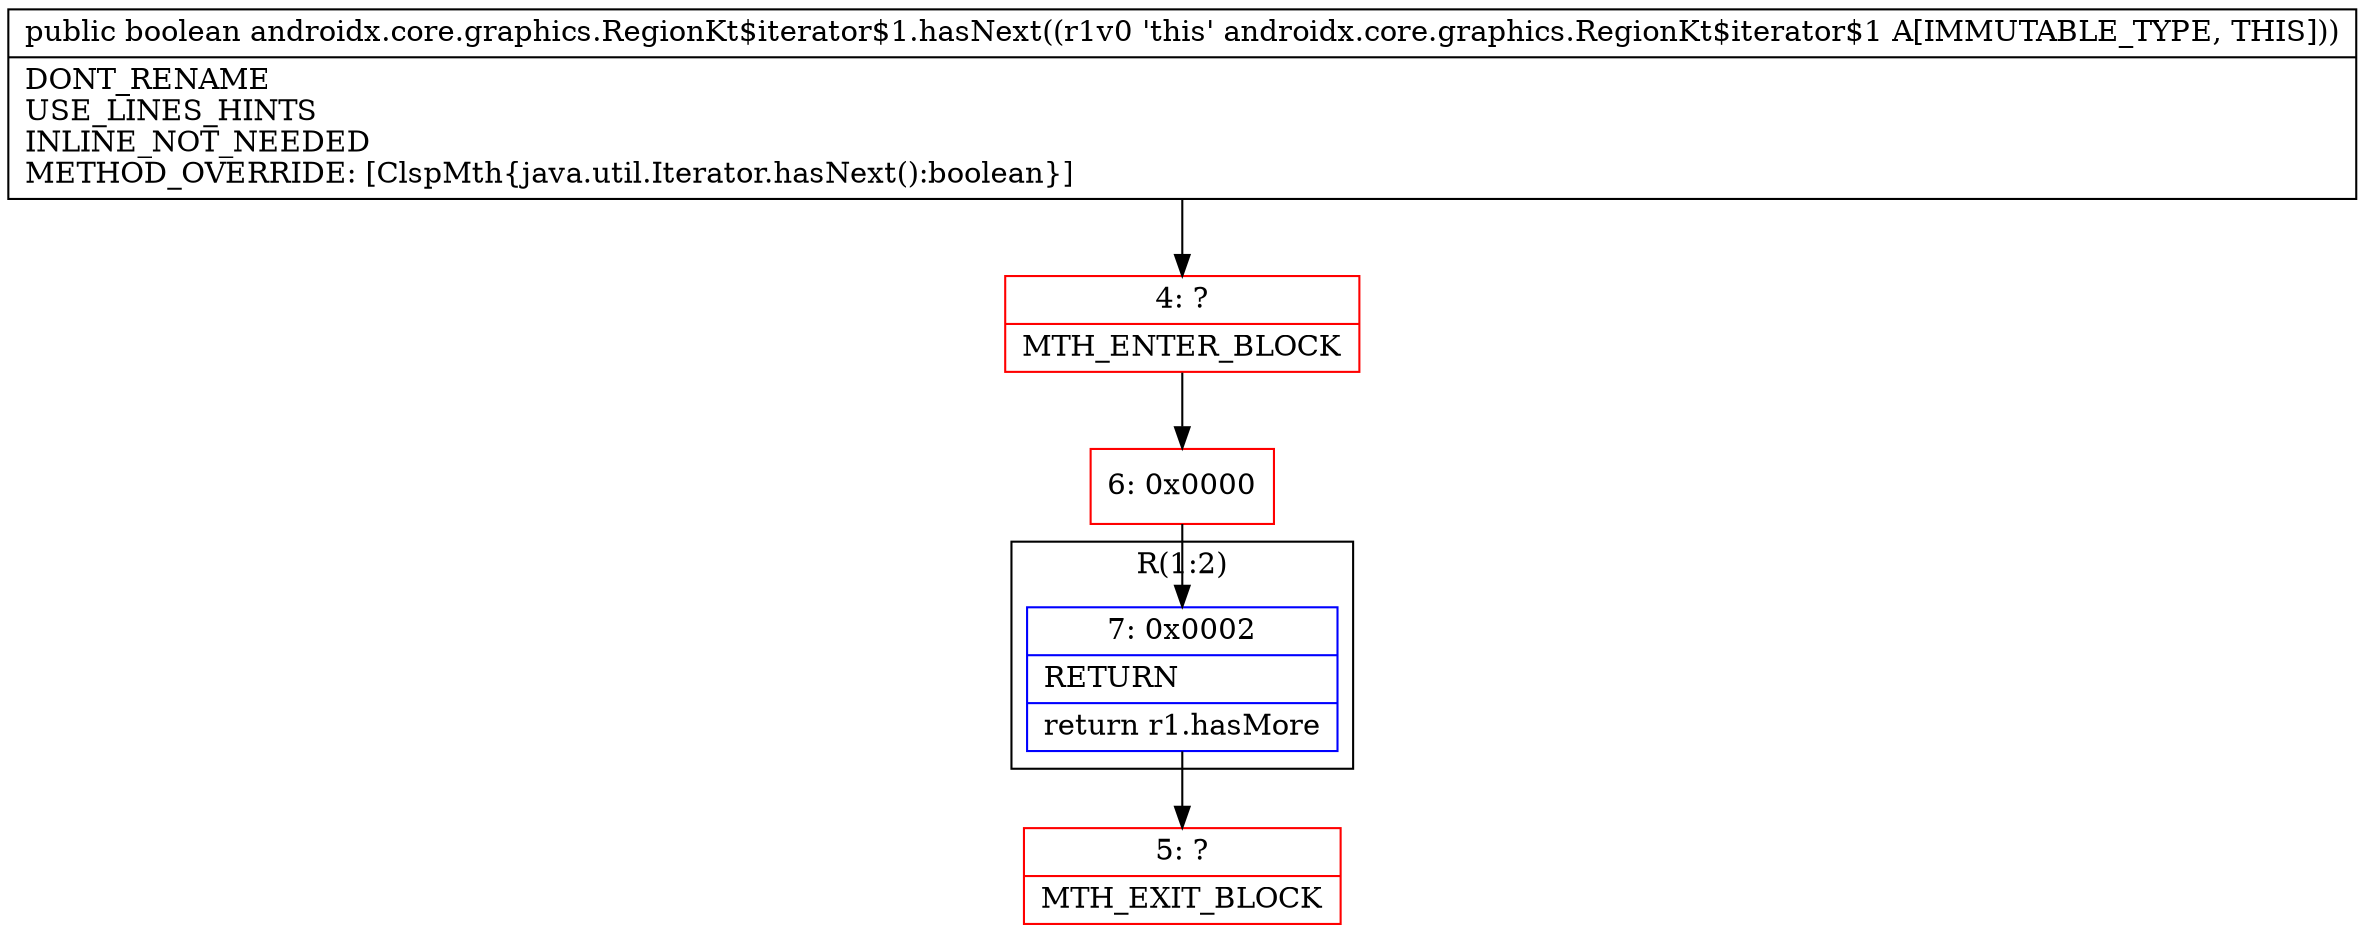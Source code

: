digraph "CFG forandroidx.core.graphics.RegionKt$iterator$1.hasNext()Z" {
subgraph cluster_Region_2072554249 {
label = "R(1:2)";
node [shape=record,color=blue];
Node_7 [shape=record,label="{7\:\ 0x0002|RETURN\l|return r1.hasMore\l}"];
}
Node_4 [shape=record,color=red,label="{4\:\ ?|MTH_ENTER_BLOCK\l}"];
Node_6 [shape=record,color=red,label="{6\:\ 0x0000}"];
Node_5 [shape=record,color=red,label="{5\:\ ?|MTH_EXIT_BLOCK\l}"];
MethodNode[shape=record,label="{public boolean androidx.core.graphics.RegionKt$iterator$1.hasNext((r1v0 'this' androidx.core.graphics.RegionKt$iterator$1 A[IMMUTABLE_TYPE, THIS]))  | DONT_RENAME\lUSE_LINES_HINTS\lINLINE_NOT_NEEDED\lMETHOD_OVERRIDE: [ClspMth\{java.util.Iterator.hasNext():boolean\}]\l}"];
MethodNode -> Node_4;Node_7 -> Node_5;
Node_4 -> Node_6;
Node_6 -> Node_7;
}

